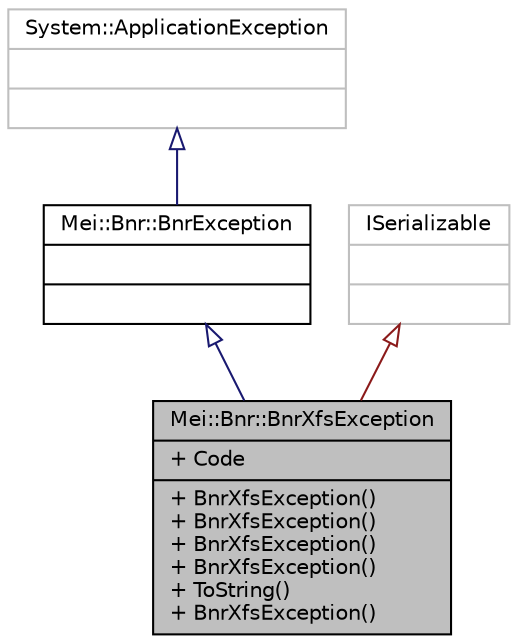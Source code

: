 digraph "Mei::Bnr::BnrXfsException"
{
  edge [fontname="Helvetica",fontsize="10",labelfontname="Helvetica",labelfontsize="10"];
  node [fontname="Helvetica",fontsize="10",shape=record];
  Node1 [label="{Mei::Bnr::BnrXfsException\n|+ Code\l|+ BnrXfsException()\l+ BnrXfsException()\l+ BnrXfsException()\l+ BnrXfsException()\l+ ToString()\l+ BnrXfsException()\l}",height=0.2,width=0.4,color="black", fillcolor="grey75", style="filled", fontcolor="black"];
  Node2 -> Node1 [dir="back",color="midnightblue",fontsize="10",style="solid",arrowtail="onormal",fontname="Helvetica"];
  Node2 [label="{Mei::Bnr::BnrException\n||}",height=0.2,width=0.4,color="black", fillcolor="white", style="filled",URL="$a00018.html",tooltip="Derive from Application Exception and is the base class for Api Usb and Xfs Error Exceptions..."];
  Node3 -> Node2 [dir="back",color="midnightblue",fontsize="10",style="solid",arrowtail="onormal",fontname="Helvetica"];
  Node3 [label="{System::ApplicationException\n||}",height=0.2,width=0.4,color="grey75", fillcolor="white", style="filled"];
  Node4 -> Node1 [dir="back",color="firebrick4",fontsize="10",style="solid",arrowtail="onormal",fontname="Helvetica"];
  Node4 [label="{ISerializable\n||}",height=0.2,width=0.4,color="grey75", fillcolor="white", style="filled"];
}
